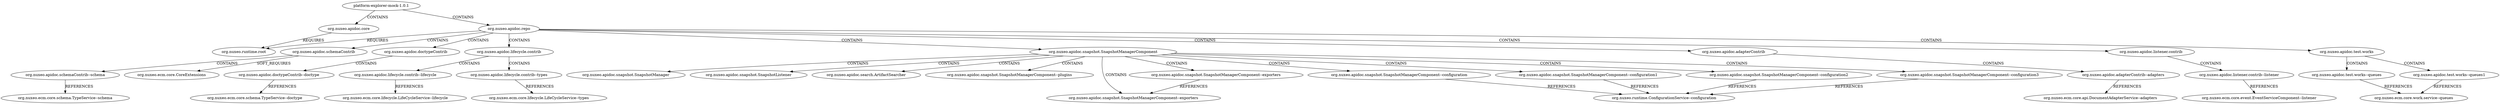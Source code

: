 strict digraph G {
  1 [ label="org.nuxeo.apidoc.core" weight="1" type="BUNDLE" category="PLATFORM" ];
  2 [ label="org.nuxeo.apidoc.repo" weight="1" type="BUNDLE" category="PLATFORM" ];
  3 [ label="org.nuxeo.apidoc.schemaContrib" weight="2" type="COMPONENT" category="PLATFORM" ];
  4 [ label="org.nuxeo.apidoc.schemaContrib--schema" weight="1" type="CONTRIBUTION" category="PLATFORM" ];
  5 [ label="org.nuxeo.apidoc.doctypeContrib" weight="2" type="COMPONENT" category="PLATFORM" ];
  6 [ label="org.nuxeo.apidoc.doctypeContrib--doctype" weight="1" type="CONTRIBUTION" category="PLATFORM" ];
  7 [ label="org.nuxeo.apidoc.lifecycle.contrib" weight="3" type="COMPONENT" category="PLATFORM" ];
  8 [ label="org.nuxeo.apidoc.lifecycle.contrib--lifecycle" weight="1" type="CONTRIBUTION" category="PLATFORM" ];
  9 [ label="org.nuxeo.apidoc.lifecycle.contrib--types" weight="1" type="CONTRIBUTION" category="PLATFORM" ];
  10 [ label="org.nuxeo.apidoc.snapshot.SnapshotManagerComponent" weight="11" type="COMPONENT" category="PLATFORM" ];
  11 [ label="org.nuxeo.apidoc.snapshot.SnapshotManager" weight="1" type="SERVICE" category="PLATFORM" ];
  12 [ label="org.nuxeo.apidoc.snapshot.SnapshotListener" weight="1" type="SERVICE" category="PLATFORM" ];
  13 [ label="org.nuxeo.apidoc.search.ArtifactSearcher" weight="1" type="SERVICE" category="PLATFORM" ];
  14 [ label="org.nuxeo.apidoc.snapshot.SnapshotManagerComponent--plugins" weight="1" type="EXTENSION_POINT" category="PLATFORM" ];
  15 [ label="org.nuxeo.apidoc.snapshot.SnapshotManagerComponent--exporters" weight="2" type="EXTENSION_POINT" category="PLATFORM" ];
  16 [ label="org.nuxeo.apidoc.snapshot.SnapshotManagerComponent--exporters" weight="1" type="CONTRIBUTION" category="PLATFORM" ];
  17 [ label="org.nuxeo.apidoc.snapshot.SnapshotManagerComponent--configuration" weight="1" type="CONTRIBUTION" category="PLATFORM" ];
  18 [ label="org.nuxeo.apidoc.snapshot.SnapshotManagerComponent--configuration1" weight="1" type="CONTRIBUTION" category="PLATFORM" ];
  19 [ label="org.nuxeo.apidoc.snapshot.SnapshotManagerComponent--configuration2" weight="1" type="CONTRIBUTION" category="PLATFORM" ];
  20 [ label="org.nuxeo.apidoc.snapshot.SnapshotManagerComponent--configuration3" weight="1" type="CONTRIBUTION" category="PLATFORM" ];
  21 [ label="org.nuxeo.apidoc.adapterContrib" weight="2" type="COMPONENT" category="PLATFORM" ];
  22 [ label="org.nuxeo.apidoc.adapterContrib--adapters" weight="1" type="CONTRIBUTION" category="PLATFORM" ];
  23 [ label="org.nuxeo.apidoc.listener.contrib" weight="2" type="COMPONENT" category="PLATFORM" ];
  24 [ label="org.nuxeo.apidoc.listener.contrib--listener" weight="1" type="CONTRIBUTION" category="PLATFORM" ];
  25 [ label="org.nuxeo.apidoc.test.works" weight="3" type="COMPONENT" category="PLATFORM" ];
  26 [ label="org.nuxeo.apidoc.test.works--queues" weight="1" type="CONTRIBUTION" category="PLATFORM" ];
  27 [ label="org.nuxeo.apidoc.test.works--queues1" weight="1" type="CONTRIBUTION" category="PLATFORM" ];
  28 [ label="org.nuxeo.runtime.root" weight="1" type="BUNDLE" category="RUNTIME" ];
  29 [ label="org.nuxeo.ecm.core.schema.TypeService--schema" weight="2" type="EXTENSION_POINT" category="CORE" ];
  30 [ label="org.nuxeo.ecm.core.CoreExtensions" weight="1" type="COMPONENT" category="CORE" ];
  31 [ label="org.nuxeo.ecm.core.schema.TypeService--doctype" weight="2" type="EXTENSION_POINT" category="CORE" ];
  32 [ label="org.nuxeo.ecm.core.lifecycle.LifeCycleService--lifecycle" weight="2" type="EXTENSION_POINT" category="CORE" ];
  33 [ label="org.nuxeo.ecm.core.lifecycle.LifeCycleService--types" weight="2" type="EXTENSION_POINT" category="CORE" ];
  34 [ label="org.nuxeo.runtime.ConfigurationService--configuration" weight="5" type="EXTENSION_POINT" category="RUNTIME" ];
  35 [ label="org.nuxeo.ecm.core.api.DocumentAdapterService--adapters" weight="2" type="EXTENSION_POINT" category="CORE" ];
  36 [ label="org.nuxeo.ecm.core.event.EventServiceComponent--listener" weight="2" type="EXTENSION_POINT" category="CORE" ];
  37 [ label="org.nuxeo.ecm.core.work.service--queues" weight="3" type="EXTENSION_POINT" category="CORE" ];
  38 [ label="platform-explorer-mock-1.0.1" weight="3" type="PACKAGE" category="PLATFORM" ];
  2 -> 3 [ label="CONTAINS" ];
  3 -> 4 [ label="CONTAINS" ];
  4 -> 29 [ label="REFERENCES" ];
  3 -> 30 [ label="SOFT_REQUIRES" ];
  2 -> 5 [ label="CONTAINS" ];
  5 -> 6 [ label="CONTAINS" ];
  6 -> 31 [ label="REFERENCES" ];
  2 -> 7 [ label="CONTAINS" ];
  7 -> 8 [ label="CONTAINS" ];
  8 -> 32 [ label="REFERENCES" ];
  7 -> 9 [ label="CONTAINS" ];
  9 -> 33 [ label="REFERENCES" ];
  2 -> 10 [ label="CONTAINS" ];
  10 -> 11 [ label="CONTAINS" ];
  10 -> 12 [ label="CONTAINS" ];
  10 -> 13 [ label="CONTAINS" ];
  10 -> 14 [ label="CONTAINS" ];
  10 -> 15 [ label="CONTAINS" ];
  10 -> 16 [ label="CONTAINS" ];
  16 -> 15 [ label="REFERENCES" ];
  10 -> 17 [ label="CONTAINS" ];
  17 -> 34 [ label="REFERENCES" ];
  10 -> 18 [ label="CONTAINS" ];
  18 -> 34 [ label="REFERENCES" ];
  10 -> 19 [ label="CONTAINS" ];
  19 -> 34 [ label="REFERENCES" ];
  10 -> 20 [ label="CONTAINS" ];
  20 -> 34 [ label="REFERENCES" ];
  2 -> 21 [ label="CONTAINS" ];
  21 -> 22 [ label="CONTAINS" ];
  22 -> 35 [ label="REFERENCES" ];
  2 -> 23 [ label="CONTAINS" ];
  23 -> 24 [ label="CONTAINS" ];
  24 -> 36 [ label="REFERENCES" ];
  2 -> 25 [ label="CONTAINS" ];
  25 -> 26 [ label="CONTAINS" ];
  26 -> 37 [ label="REFERENCES" ];
  25 -> 27 [ label="CONTAINS" ];
  27 -> 37 [ label="REFERENCES" ];
  2 -> 28 [ label="REQUIRES" ];
  1 -> 28 [ label="REQUIRES" ];
  38 -> 1 [ label="CONTAINS" ];
  38 -> 2 [ label="CONTAINS" ];
}
